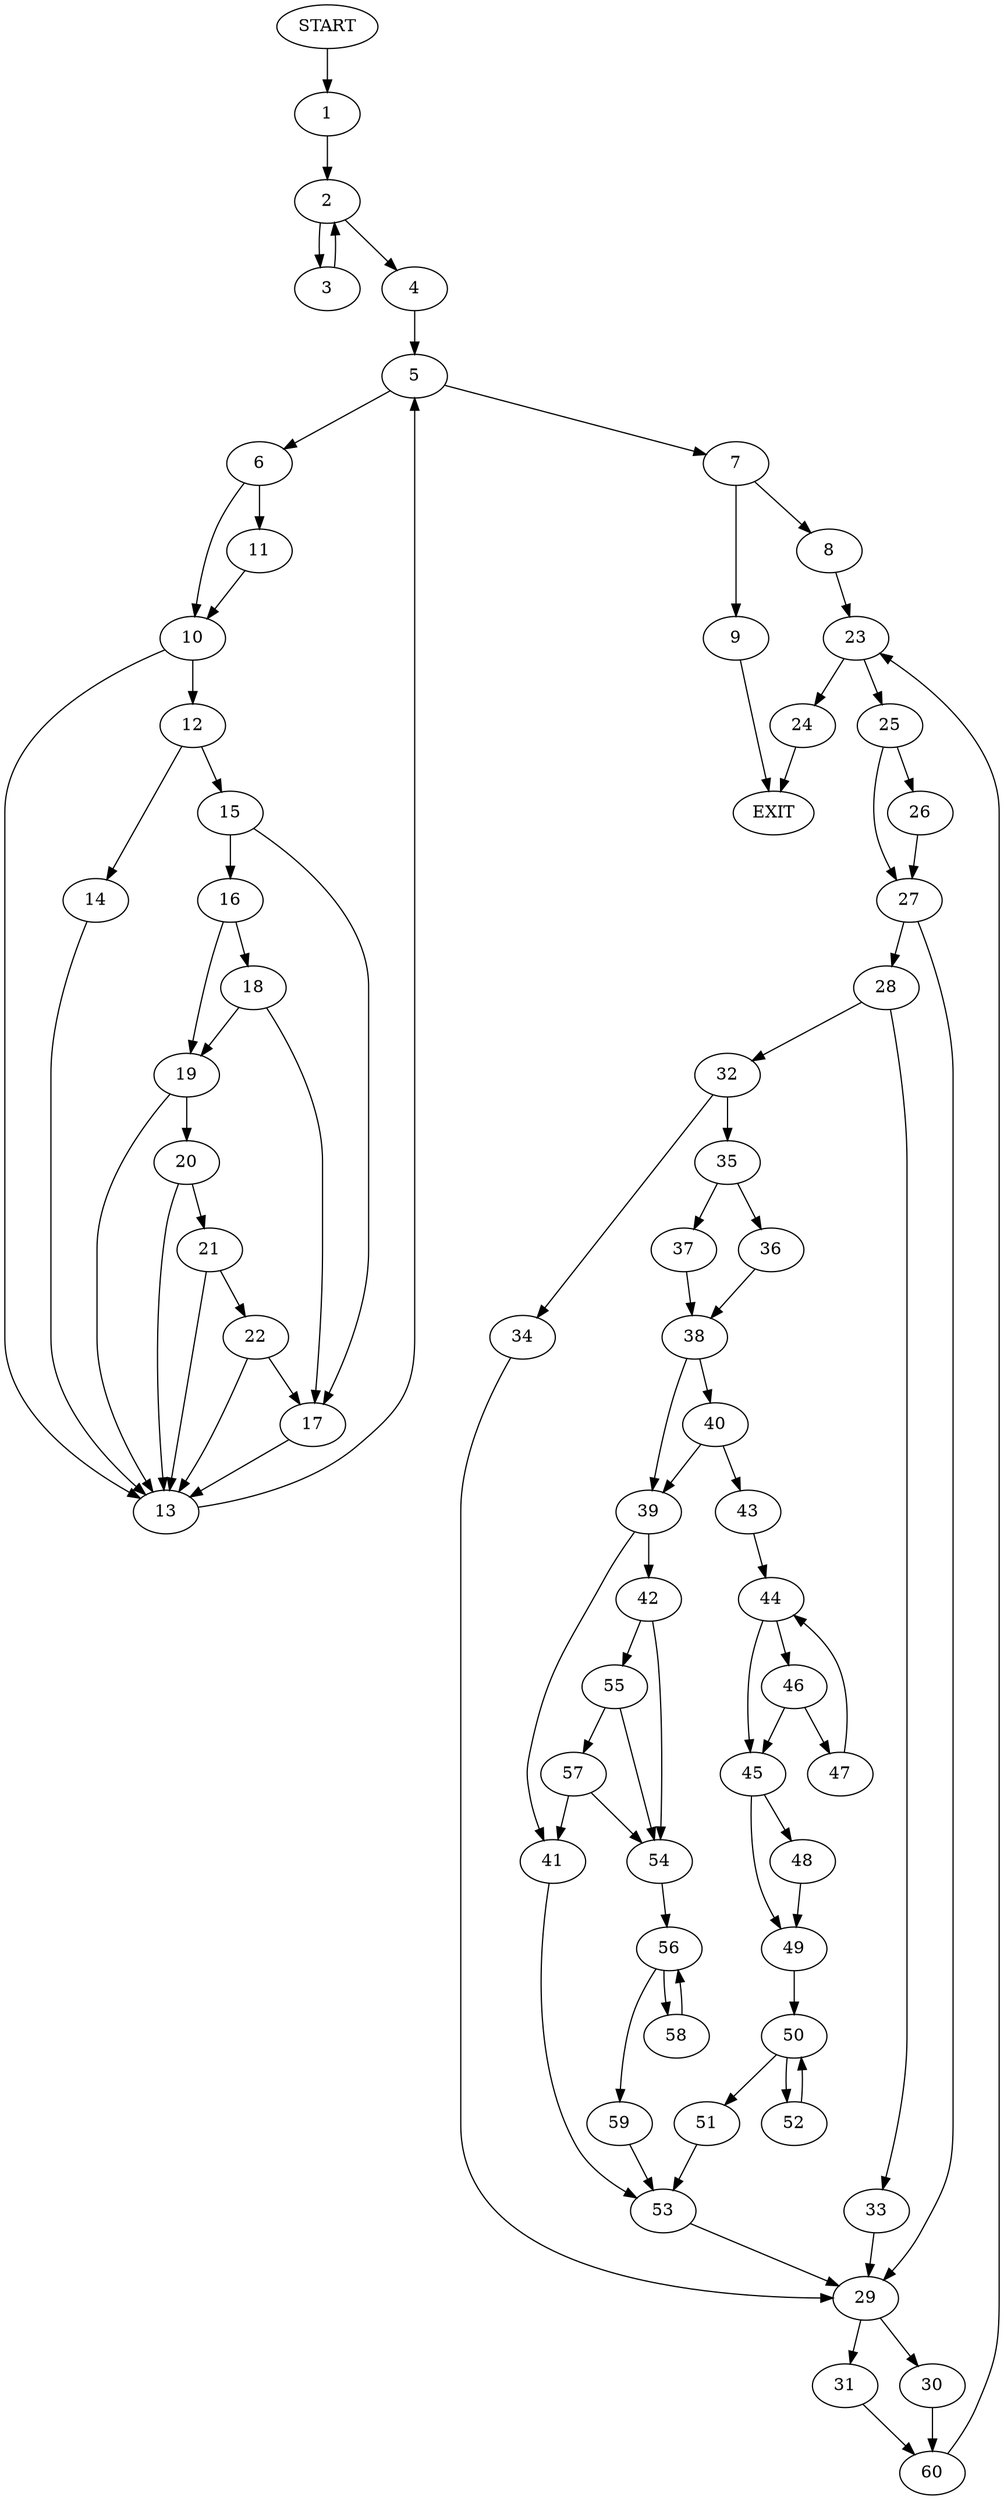 digraph {
0 [label="START"]
61 [label="EXIT"]
0 -> 1
1 -> 2
2 -> 3
2 -> 4
3 -> 2
4 -> 5
5 -> 6
5 -> 7
7 -> 8
7 -> 9
6 -> 10
6 -> 11
10 -> 12
10 -> 13
11 -> 10
13 -> 5
12 -> 14
12 -> 15
14 -> 13
15 -> 16
15 -> 17
17 -> 13
16 -> 18
16 -> 19
19 -> 13
19 -> 20
18 -> 19
18 -> 17
20 -> 13
20 -> 21
21 -> 13
21 -> 22
22 -> 13
22 -> 17
8 -> 23
9 -> 61
23 -> 24
23 -> 25
25 -> 26
25 -> 27
24 -> 61
26 -> 27
27 -> 28
27 -> 29
29 -> 30
29 -> 31
28 -> 32
28 -> 33
32 -> 34
32 -> 35
33 -> 29
34 -> 29
35 -> 36
35 -> 37
36 -> 38
37 -> 38
38 -> 39
38 -> 40
39 -> 41
39 -> 42
40 -> 39
40 -> 43
43 -> 44
44 -> 45
44 -> 46
46 -> 45
46 -> 47
45 -> 48
45 -> 49
47 -> 44
48 -> 49
49 -> 50
50 -> 51
50 -> 52
51 -> 53
52 -> 50
53 -> 29
41 -> 53
42 -> 54
42 -> 55
54 -> 56
55 -> 54
55 -> 57
57 -> 54
57 -> 41
56 -> 58
56 -> 59
59 -> 53
58 -> 56
30 -> 60
31 -> 60
60 -> 23
}
